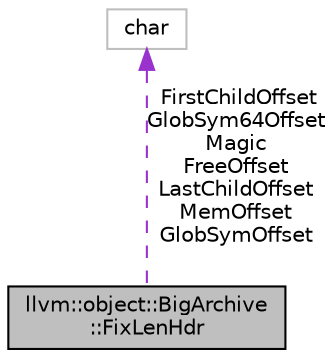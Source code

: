 digraph "llvm::object::BigArchive::FixLenHdr"
{
 // LATEX_PDF_SIZE
  bgcolor="transparent";
  edge [fontname="Helvetica",fontsize="10",labelfontname="Helvetica",labelfontsize="10"];
  node [fontname="Helvetica",fontsize="10",shape=record];
  Node1 [label="llvm::object::BigArchive\l::FixLenHdr",height=0.2,width=0.4,color="black", fillcolor="grey75", style="filled", fontcolor="black",tooltip="Fixed-Length Header."];
  Node2 -> Node1 [dir="back",color="darkorchid3",fontsize="10",style="dashed",label=" FirstChildOffset\nGlobSym64Offset\nMagic\nFreeOffset\nLastChildOffset\nMemOffset\nGlobSymOffset" ,fontname="Helvetica"];
  Node2 [label="char",height=0.2,width=0.4,color="grey75",tooltip=" "];
}
